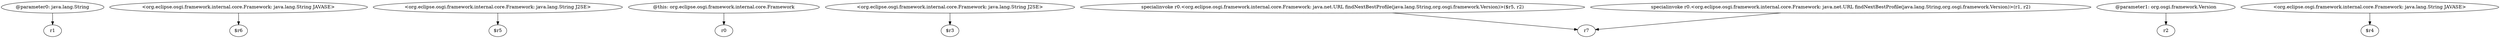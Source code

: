 digraph g {
0[label="@parameter0: java.lang.String"]
1[label="r1"]
0->1[label=""]
2[label="<org.eclipse.osgi.framework.internal.core.Framework: java.lang.String JAVASE>"]
3[label="$r6"]
2->3[label=""]
4[label="<org.eclipse.osgi.framework.internal.core.Framework: java.lang.String J2SE>"]
5[label="$r5"]
4->5[label=""]
6[label="@this: org.eclipse.osgi.framework.internal.core.Framework"]
7[label="r0"]
6->7[label=""]
8[label="<org.eclipse.osgi.framework.internal.core.Framework: java.lang.String J2SE>"]
9[label="$r3"]
8->9[label=""]
10[label="specialinvoke r0.<org.eclipse.osgi.framework.internal.core.Framework: java.net.URL findNextBestProfile(java.lang.String,org.osgi.framework.Version)>($r5, r2)"]
11[label="r7"]
10->11[label=""]
12[label="@parameter1: org.osgi.framework.Version"]
13[label="r2"]
12->13[label=""]
14[label="specialinvoke r0.<org.eclipse.osgi.framework.internal.core.Framework: java.net.URL findNextBestProfile(java.lang.String,org.osgi.framework.Version)>(r1, r2)"]
14->11[label=""]
15[label="<org.eclipse.osgi.framework.internal.core.Framework: java.lang.String JAVASE>"]
16[label="$r4"]
15->16[label=""]
}